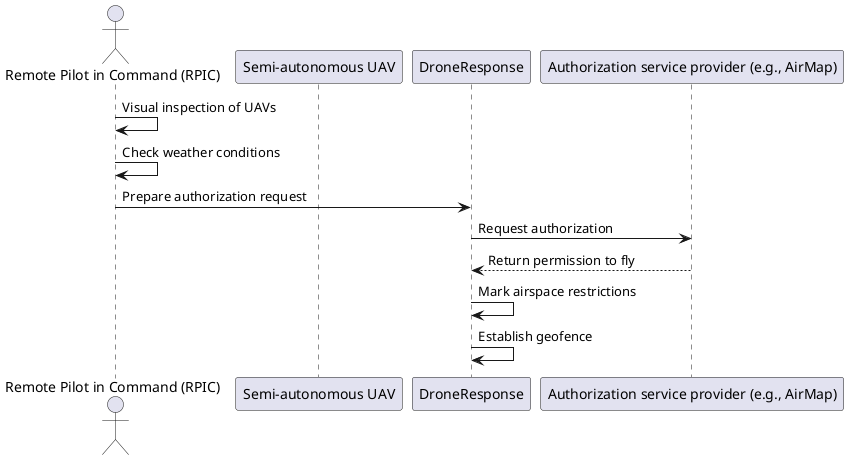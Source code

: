 @startuml FlightAuthorizationSequenceDiagram
actor "Remote Pilot in Command (RPIC)" as RPIC
participant "Semi-autonomous UAV" as UAV
participant "DroneResponse" as DroneResponse
participant "Authorization service provider (e.g., AirMap)" as AuthProvider

RPIC -> RPIC: Visual inspection of UAVs
RPIC -> RPIC: Check weather conditions
RPIC -> DroneResponse: Prepare authorization request
DroneResponse -> AuthProvider: Request authorization
AuthProvider --> DroneResponse: Return permission to fly
DroneResponse -> DroneResponse: Mark airspace restrictions
DroneResponse -> DroneResponse: Establish geofence
@enduml
